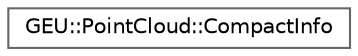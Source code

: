 digraph "Gráfico de jerarquía de clases"
{
 // LATEX_PDF_SIZE
  bgcolor="transparent";
  edge [fontname=Helvetica,fontsize=10,labelfontname=Helvetica,labelfontsize=10];
  node [fontname=Helvetica,fontsize=10,shape=box,height=0.2,width=0.4];
  rankdir="LR";
  Node0 [id="Node000000",label="GEU::PointCloud::CompactInfo",height=0.2,width=0.4,color="grey40", fillcolor="white", style="filled",URL="$dc/d01/struct_g_e_u_1_1_point_cloud_1_1_compact_info.html",tooltip=" "];
}
